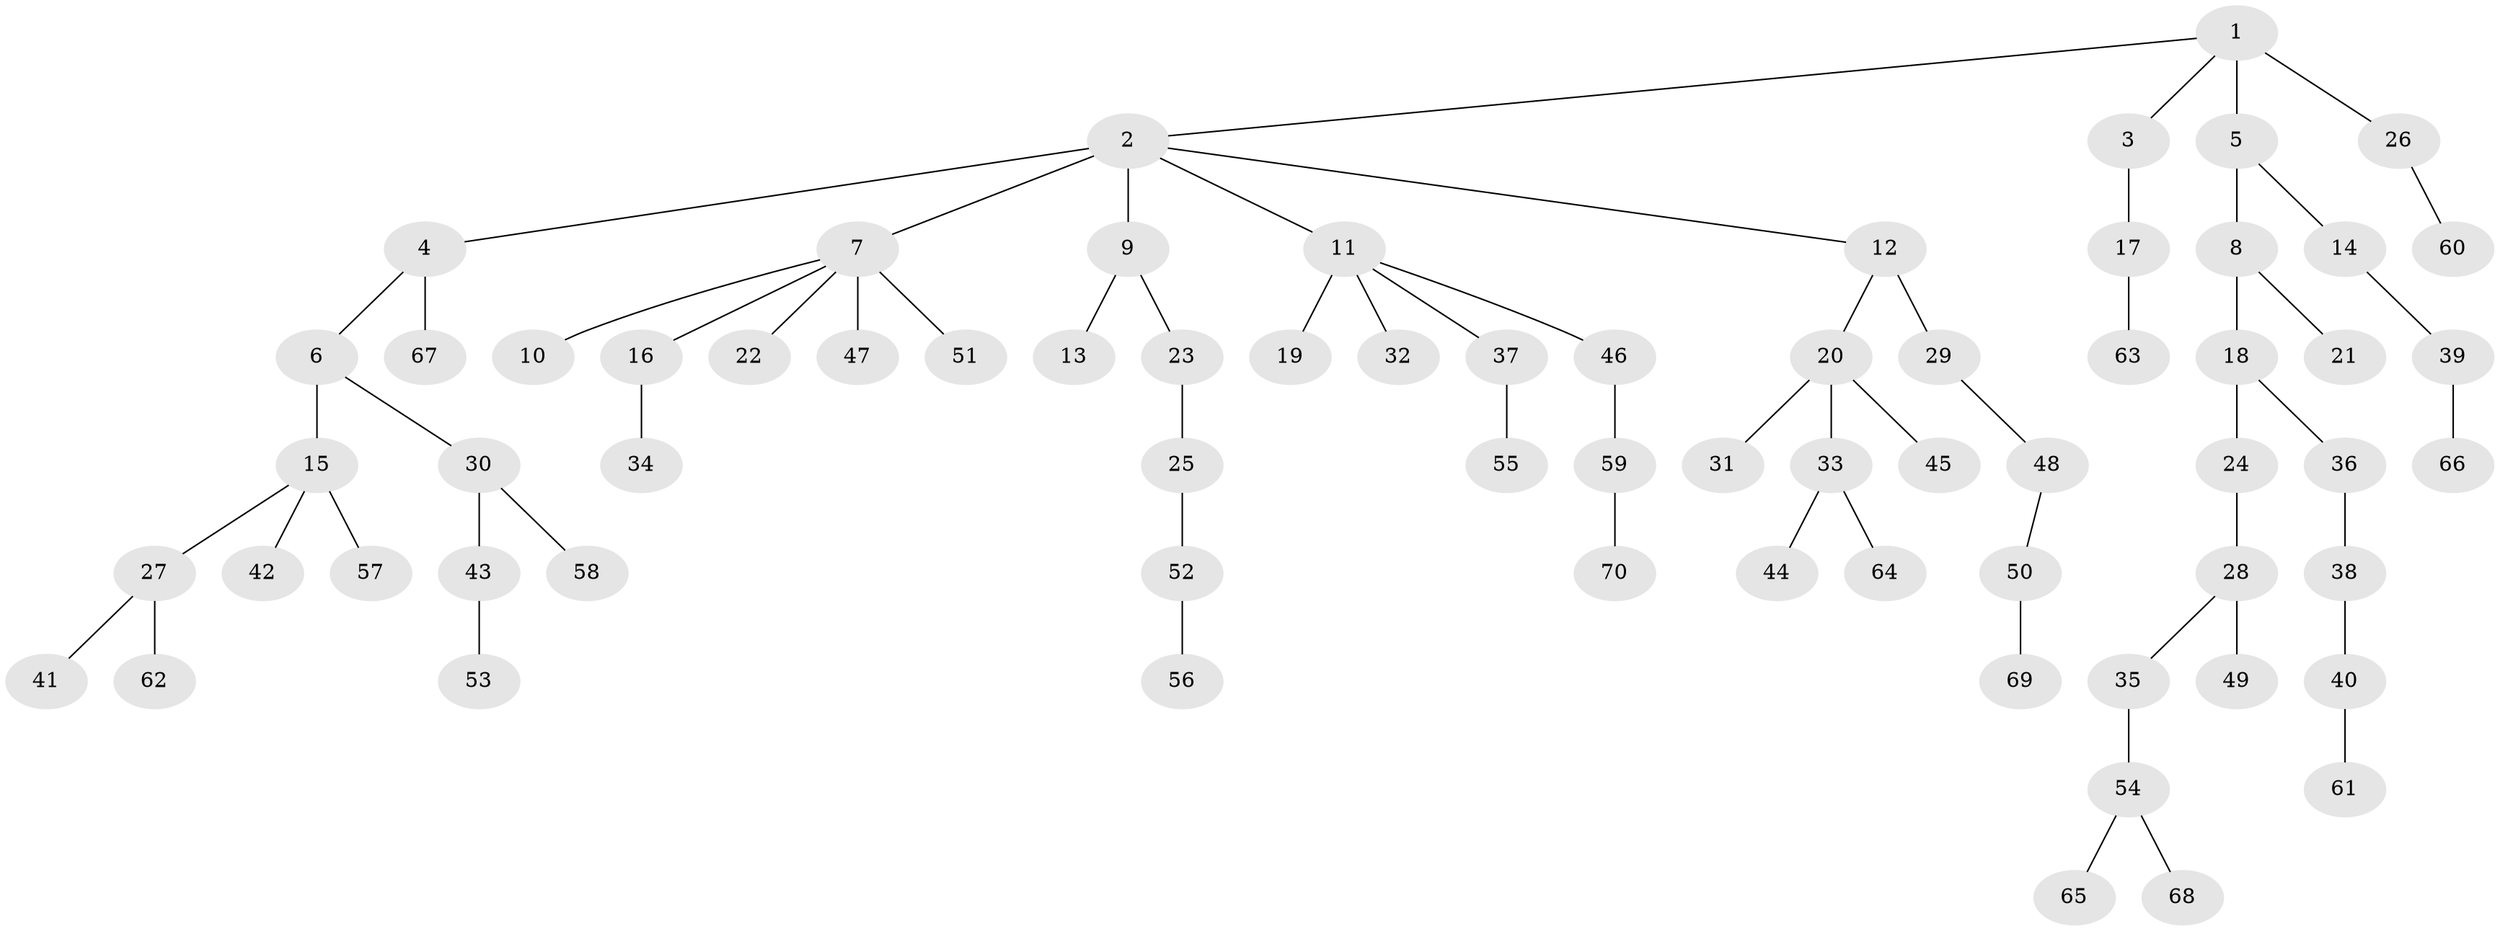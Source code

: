 // original degree distribution, {4: 0.058823529411764705, 8: 0.007352941176470588, 3: 0.16911764705882354, 5: 0.04411764705882353, 2: 0.2426470588235294, 1: 0.47794117647058826}
// Generated by graph-tools (version 1.1) at 2025/51/03/04/25 22:51:43]
// undirected, 70 vertices, 69 edges
graph export_dot {
  node [color=gray90,style=filled];
  1;
  2;
  3;
  4;
  5;
  6;
  7;
  8;
  9;
  10;
  11;
  12;
  13;
  14;
  15;
  16;
  17;
  18;
  19;
  20;
  21;
  22;
  23;
  24;
  25;
  26;
  27;
  28;
  29;
  30;
  31;
  32;
  33;
  34;
  35;
  36;
  37;
  38;
  39;
  40;
  41;
  42;
  43;
  44;
  45;
  46;
  47;
  48;
  49;
  50;
  51;
  52;
  53;
  54;
  55;
  56;
  57;
  58;
  59;
  60;
  61;
  62;
  63;
  64;
  65;
  66;
  67;
  68;
  69;
  70;
  1 -- 2 [weight=1.0];
  1 -- 3 [weight=1.0];
  1 -- 5 [weight=2.0];
  1 -- 26 [weight=1.0];
  2 -- 4 [weight=1.0];
  2 -- 7 [weight=2.0];
  2 -- 9 [weight=1.0];
  2 -- 11 [weight=1.0];
  2 -- 12 [weight=1.0];
  3 -- 17 [weight=1.0];
  4 -- 6 [weight=1.0];
  4 -- 67 [weight=1.0];
  5 -- 8 [weight=1.0];
  5 -- 14 [weight=1.0];
  6 -- 15 [weight=1.0];
  6 -- 30 [weight=1.0];
  7 -- 10 [weight=1.0];
  7 -- 16 [weight=1.0];
  7 -- 22 [weight=1.0];
  7 -- 47 [weight=1.0];
  7 -- 51 [weight=1.0];
  8 -- 18 [weight=2.0];
  8 -- 21 [weight=1.0];
  9 -- 13 [weight=1.0];
  9 -- 23 [weight=1.0];
  11 -- 19 [weight=2.0];
  11 -- 32 [weight=1.0];
  11 -- 37 [weight=1.0];
  11 -- 46 [weight=1.0];
  12 -- 20 [weight=1.0];
  12 -- 29 [weight=2.0];
  14 -- 39 [weight=1.0];
  15 -- 27 [weight=1.0];
  15 -- 42 [weight=1.0];
  15 -- 57 [weight=1.0];
  16 -- 34 [weight=1.0];
  17 -- 63 [weight=1.0];
  18 -- 24 [weight=1.0];
  18 -- 36 [weight=1.0];
  20 -- 31 [weight=1.0];
  20 -- 33 [weight=1.0];
  20 -- 45 [weight=1.0];
  23 -- 25 [weight=1.0];
  24 -- 28 [weight=1.0];
  25 -- 52 [weight=1.0];
  26 -- 60 [weight=1.0];
  27 -- 41 [weight=1.0];
  27 -- 62 [weight=2.0];
  28 -- 35 [weight=1.0];
  28 -- 49 [weight=2.0];
  29 -- 48 [weight=1.0];
  30 -- 43 [weight=1.0];
  30 -- 58 [weight=1.0];
  33 -- 44 [weight=1.0];
  33 -- 64 [weight=1.0];
  35 -- 54 [weight=1.0];
  36 -- 38 [weight=1.0];
  37 -- 55 [weight=2.0];
  38 -- 40 [weight=1.0];
  39 -- 66 [weight=1.0];
  40 -- 61 [weight=1.0];
  43 -- 53 [weight=1.0];
  46 -- 59 [weight=1.0];
  48 -- 50 [weight=1.0];
  50 -- 69 [weight=2.0];
  52 -- 56 [weight=1.0];
  54 -- 65 [weight=1.0];
  54 -- 68 [weight=1.0];
  59 -- 70 [weight=1.0];
}
